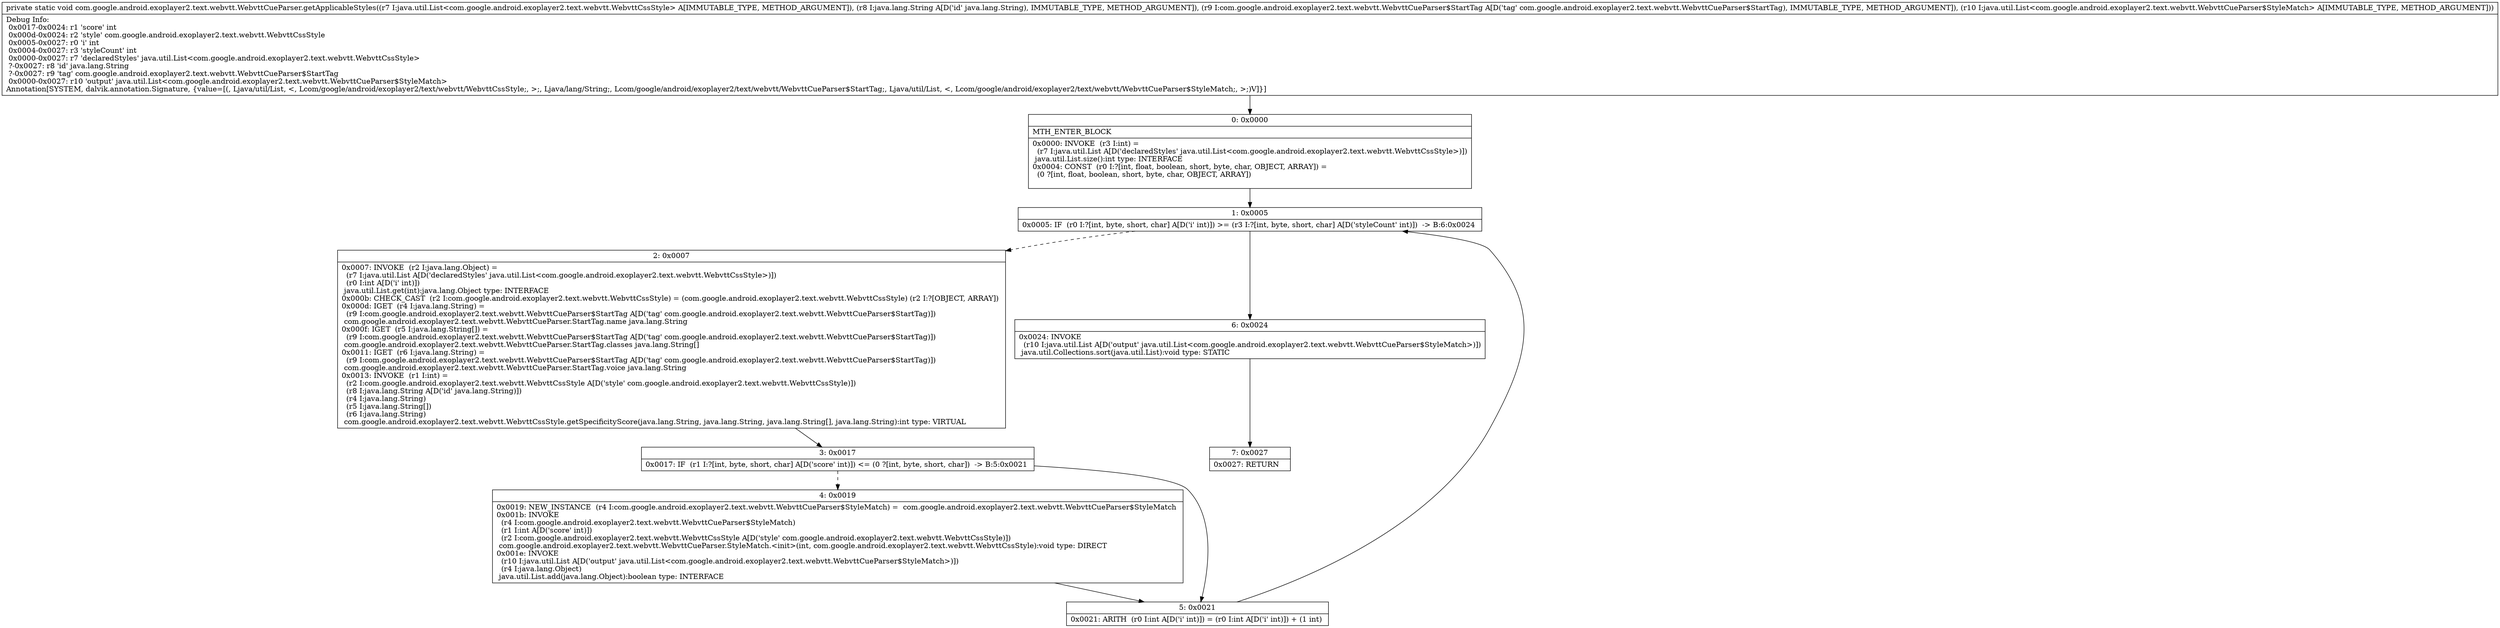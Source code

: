 digraph "CFG forcom.google.android.exoplayer2.text.webvtt.WebvttCueParser.getApplicableStyles(Ljava\/util\/List;Ljava\/lang\/String;Lcom\/google\/android\/exoplayer2\/text\/webvtt\/WebvttCueParser$StartTag;Ljava\/util\/List;)V" {
Node_0 [shape=record,label="{0\:\ 0x0000|MTH_ENTER_BLOCK\l|0x0000: INVOKE  (r3 I:int) = \l  (r7 I:java.util.List A[D('declaredStyles' java.util.List\<com.google.android.exoplayer2.text.webvtt.WebvttCssStyle\>)])\l java.util.List.size():int type: INTERFACE \l0x0004: CONST  (r0 I:?[int, float, boolean, short, byte, char, OBJECT, ARRAY]) = \l  (0 ?[int, float, boolean, short, byte, char, OBJECT, ARRAY])\l \l}"];
Node_1 [shape=record,label="{1\:\ 0x0005|0x0005: IF  (r0 I:?[int, byte, short, char] A[D('i' int)]) \>= (r3 I:?[int, byte, short, char] A[D('styleCount' int)])  \-\> B:6:0x0024 \l}"];
Node_2 [shape=record,label="{2\:\ 0x0007|0x0007: INVOKE  (r2 I:java.lang.Object) = \l  (r7 I:java.util.List A[D('declaredStyles' java.util.List\<com.google.android.exoplayer2.text.webvtt.WebvttCssStyle\>)])\l  (r0 I:int A[D('i' int)])\l java.util.List.get(int):java.lang.Object type: INTERFACE \l0x000b: CHECK_CAST  (r2 I:com.google.android.exoplayer2.text.webvtt.WebvttCssStyle) = (com.google.android.exoplayer2.text.webvtt.WebvttCssStyle) (r2 I:?[OBJECT, ARRAY]) \l0x000d: IGET  (r4 I:java.lang.String) = \l  (r9 I:com.google.android.exoplayer2.text.webvtt.WebvttCueParser$StartTag A[D('tag' com.google.android.exoplayer2.text.webvtt.WebvttCueParser$StartTag)])\l com.google.android.exoplayer2.text.webvtt.WebvttCueParser.StartTag.name java.lang.String \l0x000f: IGET  (r5 I:java.lang.String[]) = \l  (r9 I:com.google.android.exoplayer2.text.webvtt.WebvttCueParser$StartTag A[D('tag' com.google.android.exoplayer2.text.webvtt.WebvttCueParser$StartTag)])\l com.google.android.exoplayer2.text.webvtt.WebvttCueParser.StartTag.classes java.lang.String[] \l0x0011: IGET  (r6 I:java.lang.String) = \l  (r9 I:com.google.android.exoplayer2.text.webvtt.WebvttCueParser$StartTag A[D('tag' com.google.android.exoplayer2.text.webvtt.WebvttCueParser$StartTag)])\l com.google.android.exoplayer2.text.webvtt.WebvttCueParser.StartTag.voice java.lang.String \l0x0013: INVOKE  (r1 I:int) = \l  (r2 I:com.google.android.exoplayer2.text.webvtt.WebvttCssStyle A[D('style' com.google.android.exoplayer2.text.webvtt.WebvttCssStyle)])\l  (r8 I:java.lang.String A[D('id' java.lang.String)])\l  (r4 I:java.lang.String)\l  (r5 I:java.lang.String[])\l  (r6 I:java.lang.String)\l com.google.android.exoplayer2.text.webvtt.WebvttCssStyle.getSpecificityScore(java.lang.String, java.lang.String, java.lang.String[], java.lang.String):int type: VIRTUAL \l}"];
Node_3 [shape=record,label="{3\:\ 0x0017|0x0017: IF  (r1 I:?[int, byte, short, char] A[D('score' int)]) \<= (0 ?[int, byte, short, char])  \-\> B:5:0x0021 \l}"];
Node_4 [shape=record,label="{4\:\ 0x0019|0x0019: NEW_INSTANCE  (r4 I:com.google.android.exoplayer2.text.webvtt.WebvttCueParser$StyleMatch) =  com.google.android.exoplayer2.text.webvtt.WebvttCueParser$StyleMatch \l0x001b: INVOKE  \l  (r4 I:com.google.android.exoplayer2.text.webvtt.WebvttCueParser$StyleMatch)\l  (r1 I:int A[D('score' int)])\l  (r2 I:com.google.android.exoplayer2.text.webvtt.WebvttCssStyle A[D('style' com.google.android.exoplayer2.text.webvtt.WebvttCssStyle)])\l com.google.android.exoplayer2.text.webvtt.WebvttCueParser.StyleMatch.\<init\>(int, com.google.android.exoplayer2.text.webvtt.WebvttCssStyle):void type: DIRECT \l0x001e: INVOKE  \l  (r10 I:java.util.List A[D('output' java.util.List\<com.google.android.exoplayer2.text.webvtt.WebvttCueParser$StyleMatch\>)])\l  (r4 I:java.lang.Object)\l java.util.List.add(java.lang.Object):boolean type: INTERFACE \l}"];
Node_5 [shape=record,label="{5\:\ 0x0021|0x0021: ARITH  (r0 I:int A[D('i' int)]) = (r0 I:int A[D('i' int)]) + (1 int) \l}"];
Node_6 [shape=record,label="{6\:\ 0x0024|0x0024: INVOKE  \l  (r10 I:java.util.List A[D('output' java.util.List\<com.google.android.exoplayer2.text.webvtt.WebvttCueParser$StyleMatch\>)])\l java.util.Collections.sort(java.util.List):void type: STATIC \l}"];
Node_7 [shape=record,label="{7\:\ 0x0027|0x0027: RETURN   \l}"];
MethodNode[shape=record,label="{private static void com.google.android.exoplayer2.text.webvtt.WebvttCueParser.getApplicableStyles((r7 I:java.util.List\<com.google.android.exoplayer2.text.webvtt.WebvttCssStyle\> A[IMMUTABLE_TYPE, METHOD_ARGUMENT]), (r8 I:java.lang.String A[D('id' java.lang.String), IMMUTABLE_TYPE, METHOD_ARGUMENT]), (r9 I:com.google.android.exoplayer2.text.webvtt.WebvttCueParser$StartTag A[D('tag' com.google.android.exoplayer2.text.webvtt.WebvttCueParser$StartTag), IMMUTABLE_TYPE, METHOD_ARGUMENT]), (r10 I:java.util.List\<com.google.android.exoplayer2.text.webvtt.WebvttCueParser$StyleMatch\> A[IMMUTABLE_TYPE, METHOD_ARGUMENT]))  | Debug Info:\l  0x0017\-0x0024: r1 'score' int\l  0x000d\-0x0024: r2 'style' com.google.android.exoplayer2.text.webvtt.WebvttCssStyle\l  0x0005\-0x0027: r0 'i' int\l  0x0004\-0x0027: r3 'styleCount' int\l  0x0000\-0x0027: r7 'declaredStyles' java.util.List\<com.google.android.exoplayer2.text.webvtt.WebvttCssStyle\>\l  ?\-0x0027: r8 'id' java.lang.String\l  ?\-0x0027: r9 'tag' com.google.android.exoplayer2.text.webvtt.WebvttCueParser$StartTag\l  0x0000\-0x0027: r10 'output' java.util.List\<com.google.android.exoplayer2.text.webvtt.WebvttCueParser$StyleMatch\>\lAnnotation[SYSTEM, dalvik.annotation.Signature, \{value=[(, Ljava\/util\/List, \<, Lcom\/google\/android\/exoplayer2\/text\/webvtt\/WebvttCssStyle;, \>;, Ljava\/lang\/String;, Lcom\/google\/android\/exoplayer2\/text\/webvtt\/WebvttCueParser$StartTag;, Ljava\/util\/List, \<, Lcom\/google\/android\/exoplayer2\/text\/webvtt\/WebvttCueParser$StyleMatch;, \>;)V]\}]\l}"];
MethodNode -> Node_0;
Node_0 -> Node_1;
Node_1 -> Node_2[style=dashed];
Node_1 -> Node_6;
Node_2 -> Node_3;
Node_3 -> Node_4[style=dashed];
Node_3 -> Node_5;
Node_4 -> Node_5;
Node_5 -> Node_1;
Node_6 -> Node_7;
}

